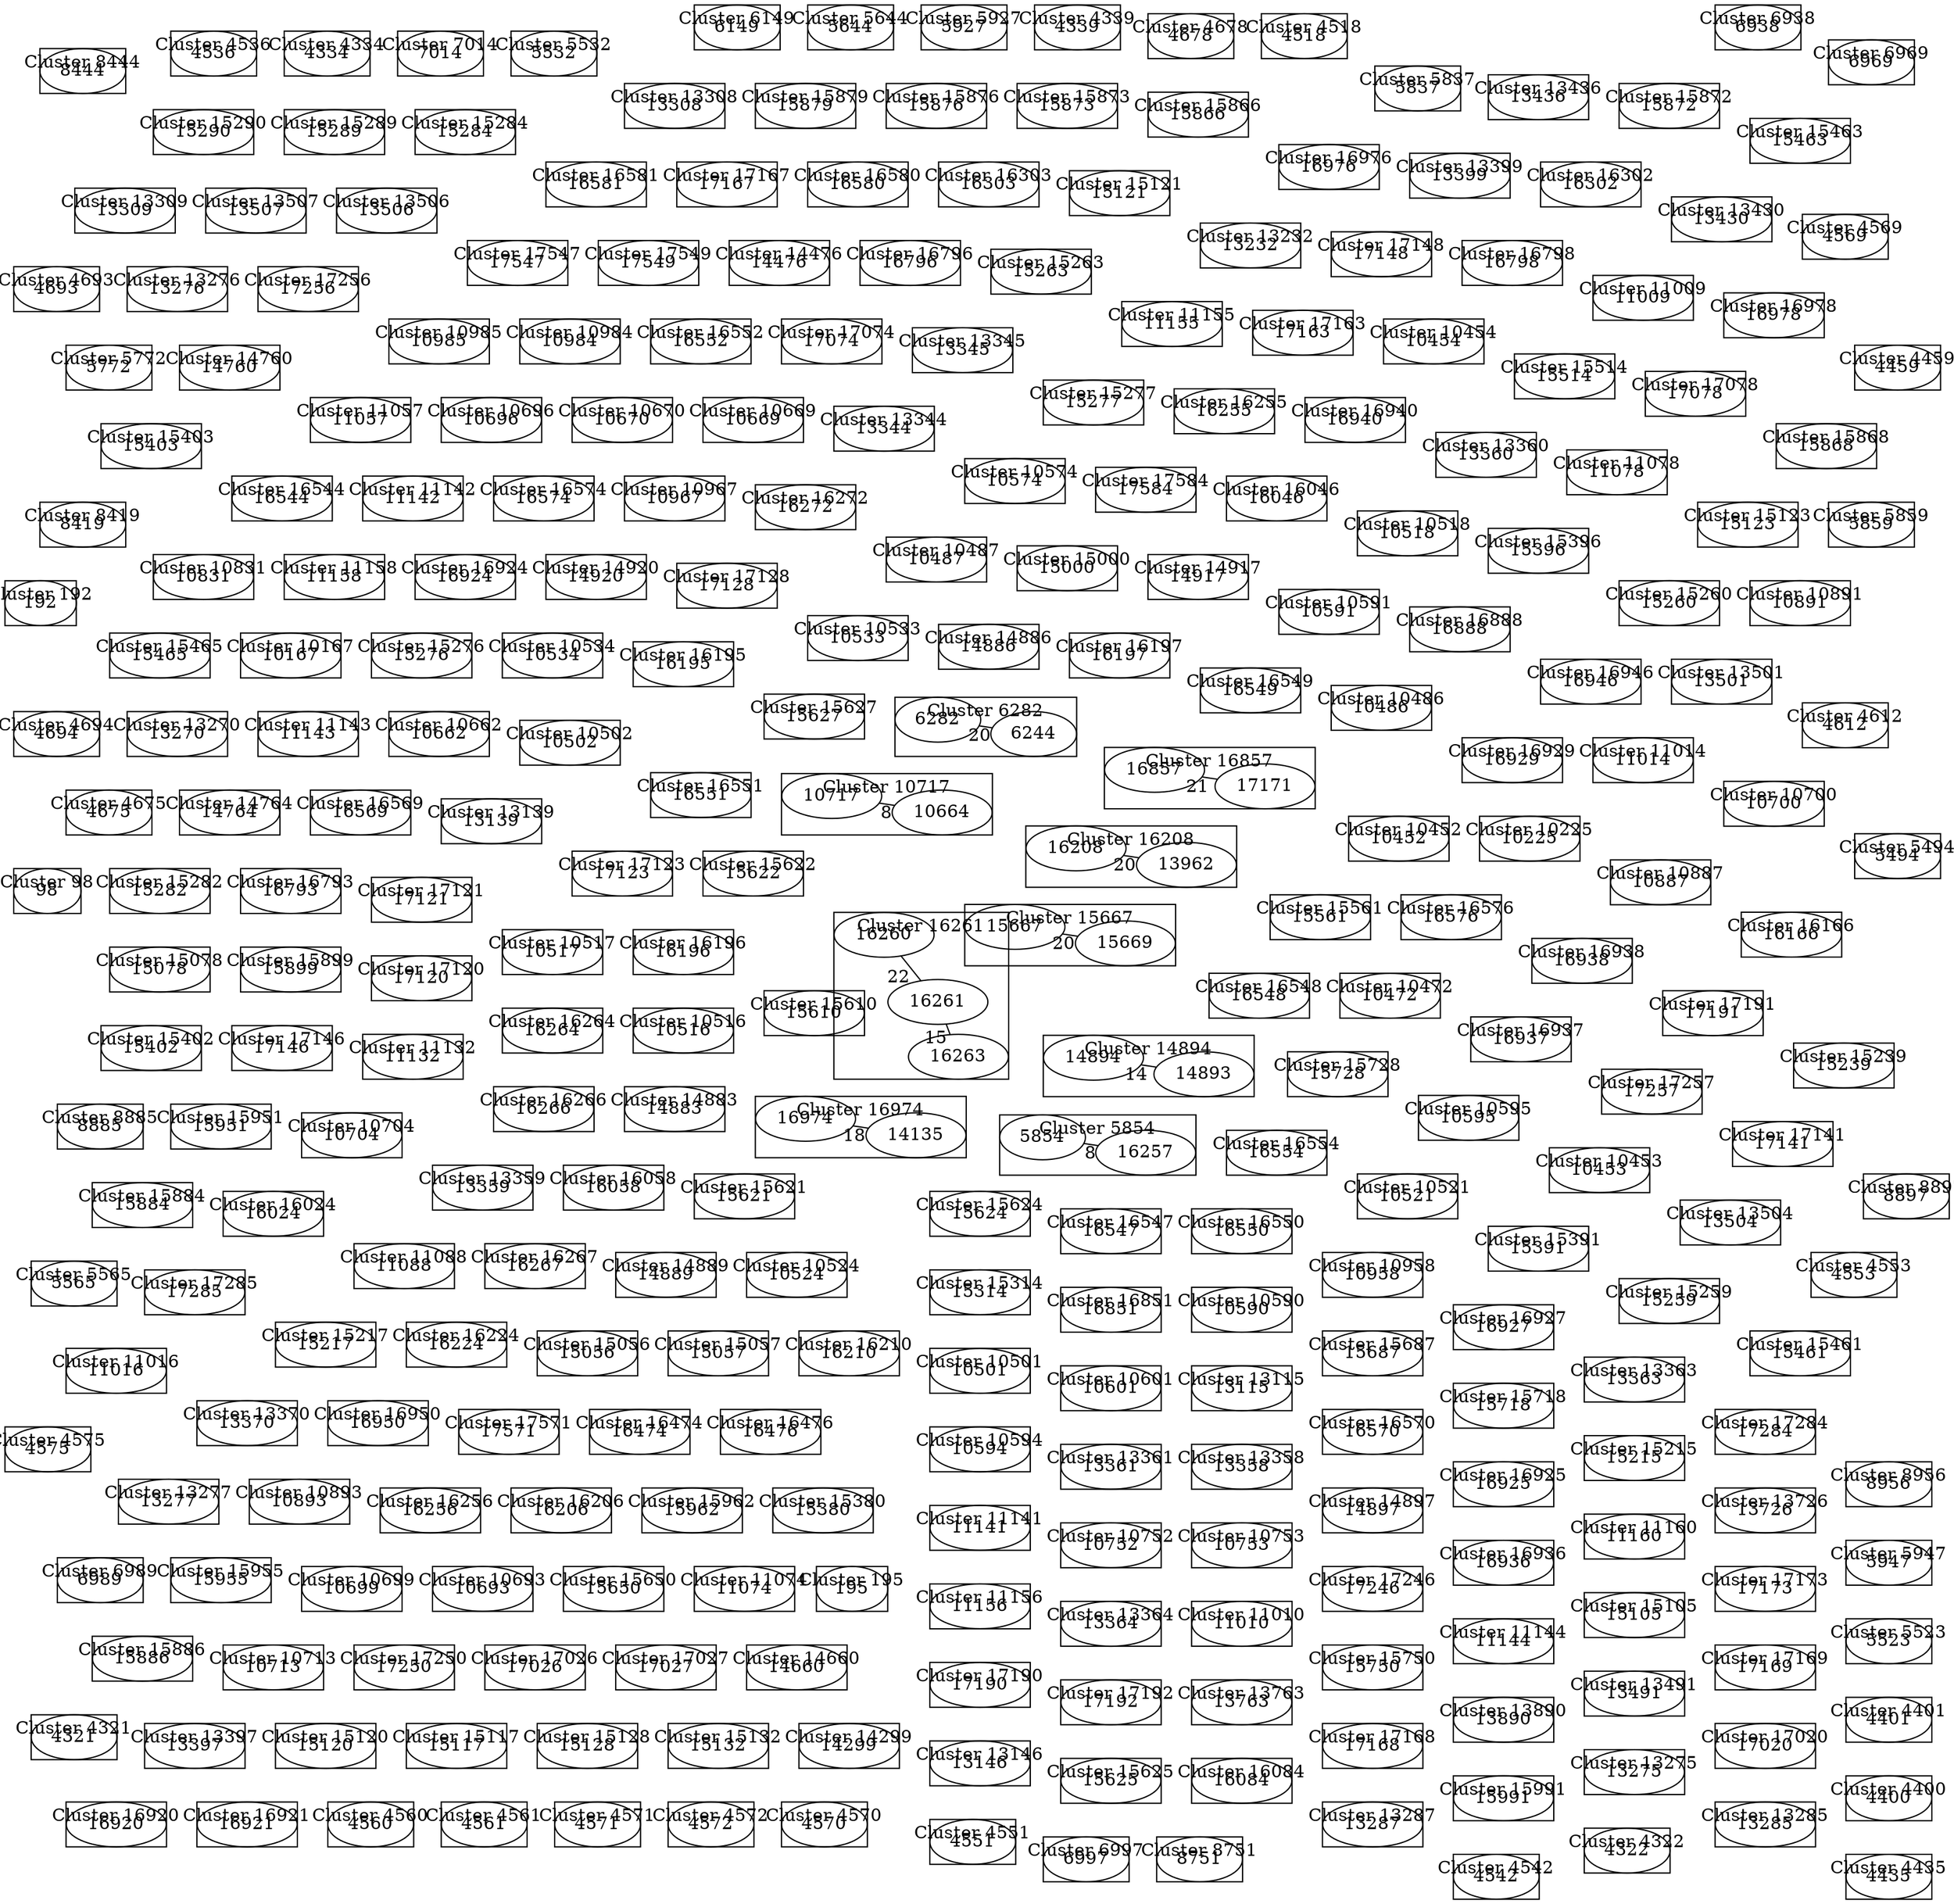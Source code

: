 graph MST {
  layout=neato;
  overlap=false;
  subgraph cluster_0 {
    label="Cluster 5772";
    5772;
  }
  subgraph cluster_1 {
    label="Cluster 15610";
    15610;
  }
  subgraph cluster_2 {
    label="Cluster 15622";
    15622;
  }
  subgraph cluster_3 {
    label="Cluster 15621";
    15621;
  }
  subgraph cluster_4 {
    label="Cluster 15627";
    15627;
  }
  subgraph cluster_5 {
    label="Cluster 15624";
    15624;
  }
  subgraph cluster_6 {
    label="Cluster 16547";
    16547;
  }
  subgraph cluster_7 {
    label="Cluster 16550";
    16550;
  }
  subgraph cluster_8 {
    label="Cluster 16549";
    16549;
  }
  subgraph cluster_9 {
    label="Cluster 16548";
    16548;
  }
  subgraph cluster_10 {
    label="Cluster 16551";
    16551;
  }
  subgraph cluster_11 {
    label="Cluster 16554";
    16554;
  }
  subgraph cluster_12 {
    label="Cluster 16195";
    16195;
  }
  subgraph cluster_13 {
    label="Cluster 16196";
    16196;
  }
  subgraph cluster_14 {
    label="Cluster 10516";
    10516;
  }
  subgraph cluster_15 {
    label="Cluster 16197";
    16197;
  }
  subgraph cluster_16 {
    label="Cluster 14883";
    14883;
  }
  subgraph cluster_17 {
    label="Cluster 14886";
    14886;
  }
  subgraph cluster_18 {
    label="Cluster 4675";
    4675;
  }
  subgraph cluster_19 {
    label="Cluster 14889";
    14889;
  }
  subgraph cluster_20 {
    label="Cluster 10524";
    10524;
  }
  subgraph cluster_21 {
    label="Cluster 10533";
    10533;
  }
  subgraph cluster_22 {
    label="Cluster 15314";
    15314;
  }
  subgraph cluster_23 {
    label="Cluster 15561";
    15561;
  }
  subgraph cluster_24 {
    label="Cluster 4560";
    4560;
  }
  subgraph cluster_25 {
    label="Cluster 4561";
    4561;
  }
  subgraph cluster_26 {
    label="Cluster 4571";
    4571;
  }
  subgraph cluster_27 {
    label="Cluster 4572";
    4572;
  }
  subgraph cluster_28 {
    label="Cluster 4570";
    4570;
  }
  subgraph cluster_29 {
    label="Cluster 4612";
    4612;
  }
  subgraph cluster_30 {
    label="Cluster 4569";
    4569;
  }
  subgraph cluster_31 {
    label="Cluster 16851";
    16851;
  }
  subgraph cluster_32 {
    label="Cluster 10590";
    10590;
  }
  subgraph cluster_33 {
    label="Cluster 10591";
    10591;
  }
  subgraph cluster_34 {
    label="Cluster 15728";
    15728;
  }
  subgraph cluster_35 {
    label="Cluster 17123";
    17123;
  }
  subgraph cluster_36 {
    label="Cluster 16058";
    16058;
  }
  subgraph cluster_37 {
    label="Cluster 17128";
    17128;
  }
  subgraph cluster_38 {
    label="Cluster 5837";
    5837;
  }
  subgraph cluster_39 {
    label="Cluster 14917";
    14917;
  }
  subgraph cluster_40 {
    label="Cluster 14920";
    14920;
  }
  subgraph cluster_41 {
    label="Cluster 15667";
    15667;
    15669;
  }
  subgraph cluster_43 {
    label="Cluster 15687";
    15687;
  }
  subgraph cluster_44 {
    label="Cluster 10958";
    10958;
  }
  subgraph cluster_45 {
    label="Cluster 8885";
    8885;
  }
  subgraph cluster_46 {
    label="Cluster 15000";
    15000;
  }
  subgraph cluster_47 {
    label="Cluster 15056";
    15056;
  }
  subgraph cluster_48 {
    label="Cluster 15057";
    15057;
  }
  subgraph cluster_49 {
    label="Cluster 16208";
    16208;
    13962;
  }
  subgraph cluster_51 {
    label="Cluster 16210";
    16210;
  }
  subgraph cluster_52 {
    label="Cluster 6989";
    6989;
  }
  subgraph cluster_53 {
    label="Cluster 10486";
    10486;
  }
  subgraph cluster_54 {
    label="Cluster 10487";
    10487;
  }
  subgraph cluster_55 {
    label="Cluster 10501";
    10501;
  }
  subgraph cluster_56 {
    label="Cluster 10472";
    10472;
  }
  subgraph cluster_57 {
    label="Cluster 10502";
    10502;
  }
  subgraph cluster_58 {
    label="Cluster 10452";
    10452;
  }
  subgraph cluster_59 {
    label="Cluster 10601";
    10601;
  }
  subgraph cluster_60 {
    label="Cluster 13115";
    13115;
  }
  subgraph cluster_61 {
    label="Cluster 10521";
    10521;
  }
  subgraph cluster_62 {
    label="Cluster 10518";
    10518;
  }
  subgraph cluster_63 {
    label="Cluster 10534";
    10534;
  }
  subgraph cluster_64 {
    label="Cluster 10517";
    10517;
  }
  subgraph cluster_66 {
    label="Cluster 16261";
    16260;
    16261;
    16263;
  }
  subgraph cluster_68 {
    label="Cluster 4551";
    4551;
  }
  subgraph cluster_69 {
    label="Cluster 16264";
    16264;
  }
  subgraph cluster_70 {
    label="Cluster 4553";
    4553;
  }
  subgraph cluster_71 {
    label="Cluster 16266";
    16266;
  }
  subgraph cluster_72 {
    label="Cluster 16267";
    16267;
  }
  subgraph cluster_73 {
    label="Cluster 16272";
    16272;
  }
  subgraph cluster_74 {
    label="Cluster 16046";
    16046;
  }
  subgraph cluster_75 {
    label="Cluster 10967";
    10967;
  }
  subgraph cluster_76 {
    label="Cluster 16574";
    16574;
  }
  subgraph cluster_77 {
    label="Cluster 16570";
    16570;
  }
  subgraph cluster_78 {
    label="Cluster 16576";
    16576;
  }
  subgraph cluster_79 {
    label="Cluster 17584";
    17584;
  }
  subgraph cluster_80 {
    label="Cluster 17571";
    17571;
  }
  subgraph cluster_81 {
    label="Cluster 16474";
    16474;
  }
  subgraph cluster_82 {
    label="Cluster 16476";
    16476;
  }
  subgraph cluster_83 {
    label="Cluster 16888";
    16888;
  }
  subgraph cluster_84 {
    label="Cluster 10574";
    10574;
  }
  subgraph cluster_85 {
    label="Cluster 10594";
    10594;
  }
  subgraph cluster_86 {
    label="Cluster 10595";
    10595;
  }
  subgraph cluster_87 {
    label="Cluster 13139";
    13139;
  }
  subgraph cluster_88 {
    label="Cluster 4322";
    4322;
  }
  subgraph cluster_89 {
    label="Cluster 8444";
    8444;
  }
  subgraph cluster_90 {
    label="Cluster 8419";
    8419;
  }
  subgraph cluster_91 {
    label="Cluster 13359";
    13359;
  }
  subgraph cluster_92 {
    label="Cluster 13361";
    13361;
  }
  subgraph cluster_93 {
    label="Cluster 13358";
    13358;
  }
  subgraph cluster_94 {
    label="Cluster 13360";
    13360;
  }
  subgraph cluster_95 {
    label="Cluster 16924";
    16924;
  }
  subgraph cluster_96 {
    label="Cluster 16925";
    16925;
  }
  subgraph cluster_97 {
    label="Cluster 15718";
    15718;
  }
  subgraph cluster_98 {
    label="Cluster 16927";
    16927;
  }
  subgraph cluster_99 {
    label="Cluster 98";
    98;
  }
  subgraph cluster_100 {
    label="Cluster 16224";
    16224;
  }
  subgraph cluster_101 {
    label="Cluster 16929";
    16929;
  }
  subgraph cluster_102 {
    label="Cluster 6997";
    6997;
  }
  subgraph cluster_103 {
    label="Cluster 13344";
    13344;
  }
  subgraph cluster_104 {
    label="Cluster 16937";
    16937;
  }
  subgraph cluster_105 {
    label="Cluster 16940";
    16940;
  }
  subgraph cluster_106 {
    label="Cluster 8751";
    8751;
  }
  subgraph cluster_107 {
    label="Cluster 10669";
    10669;
  }
  subgraph cluster_108 {
    label="Cluster 10670";
    10670;
  }
  subgraph cluster_109 {
    label="Cluster 10696";
    10696;
  }
  subgraph cluster_110 {
    label="Cluster 10662";
    10662;
  }
  subgraph cluster_111 {
    label="Cluster 14894";
    14894;
    14893;
  }
  subgraph cluster_113 {
    label="Cluster 14897";
    14897;
  }
  subgraph cluster_114 {
    label="Cluster 10225";
    10225;
  }
  subgraph cluster_115 {
    label="Cluster 16255";
    16255;
  }
  subgraph cluster_116 {
    label="Cluster 16256";
    16256;
  }
  subgraph cluster_117 {
    label="Cluster 5854";
    5854;
    16257;
  }
  subgraph cluster_119 {
    label="Cluster 5859";
    5859;
  }
  subgraph cluster_120 {
    label="Cluster 6969";
    6969;
  }
  subgraph cluster_121 {
    label="Cluster 16206";
    16206;
  }
  subgraph cluster_122 {
    label="Cluster 15962";
    15962;
  }
  subgraph cluster_123 {
    label="Cluster 15380";
    15380;
  }
  subgraph cluster_124 {
    label="Cluster 5565";
    5565;
  }
  subgraph cluster_125 {
    label="Cluster 4321";
    4321;
  }
  subgraph cluster_126 {
    label="Cluster 15391";
    15391;
  }
  subgraph cluster_127 {
    label="Cluster 15396";
    15396;
  }
  subgraph cluster_128 {
    label="Cluster 5532";
    5532;
  }
  subgraph cluster_129 {
    label="Cluster 7014";
    7014;
  }
  subgraph cluster_130 {
    label="Cluster 15277";
    15277;
  }
  subgraph cluster_131 {
    label="Cluster 15276";
    15276;
  }
  subgraph cluster_132 {
    label="Cluster 17121";
    17121;
  }
  subgraph cluster_133 {
    label="Cluster 17120";
    17120;
  }
  subgraph cluster_134 {
    label="Cluster 11141";
    11141;
  }
  subgraph cluster_135 {
    label="Cluster 11142";
    11142;
  }
  subgraph cluster_136 {
    label="Cluster 11132";
    11132;
  }
  subgraph cluster_137 {
    label="Cluster 11088";
    11088;
  }
  subgraph cluster_138 {
    label="Cluster 10752";
    10752;
  }
  subgraph cluster_139 {
    label="Cluster 10753";
    10753;
  }
  subgraph cluster_140 {
    label="Cluster 4334";
    4334;
  }
  subgraph cluster_141 {
    label="Cluster 4536";
    4536;
  }
  subgraph cluster_142 {
    label="Cluster 4542";
    4542;
  }
  subgraph cluster_143 {
    label="Cluster 15514";
    15514;
  }
  subgraph cluster_144 {
    label="Cluster 16936";
    16936;
  }
  subgraph cluster_145 {
    label="Cluster 16938";
    16938;
  }
  subgraph cluster_146 {
    label="Cluster 16950";
    16950;
  }
  subgraph cluster_147 {
    label="Cluster 16946";
    16946;
  }
  subgraph cluster_148 {
    label="Cluster 13345";
    13345;
  }
  subgraph cluster_149 {
    label="Cluster 10453";
    10453;
  }
  subgraph cluster_150 {
    label="Cluster 10454";
    10454;
  }
  subgraph cluster_151 {
    label="Cluster 195";
    195;
  }
  subgraph cluster_152 {
    label="Cluster 17074";
    17074;
  }
  subgraph cluster_153 {
    label="Cluster 192";
    192;
  }
  subgraph cluster_154 {
    label="Cluster 16552";
    16552;
  }
  subgraph cluster_155 {
    label="Cluster 10984";
    10984;
  }
  subgraph cluster_156 {
    label="Cluster 10985";
    10985;
  }
  subgraph cluster_157 {
    label="Cluster 11057";
    11057;
  }
  subgraph cluster_158 {
    label="Cluster 16569";
    16569;
  }
  subgraph cluster_159 {
    label="Cluster 17246";
    17246;
  }
  subgraph cluster_160 {
    label="Cluster 17163";
    17163;
  }
  subgraph cluster_161 {
    label="Cluster 10704";
    10704;
  }
  subgraph cluster_162 {
    label="Cluster 10699";
    10699;
  }
  subgraph cluster_163 {
    label="Cluster 10693";
    10693;
  }
  subgraph cluster_164 {
    label="Cluster 15650";
    15650;
  }
  subgraph cluster_165 {
    label="Cluster 10717";
    10717;
    10664;
  }
  subgraph cluster_167 {
    label="Cluster 11074";
    11074;
  }
  subgraph cluster_168 {
    label="Cluster 11078";
    11078;
  }
  subgraph cluster_169 {
    label="Cluster 11155";
    11155;
  }
  subgraph cluster_170 {
    label="Cluster 11156";
    11156;
  }
  subgraph cluster_171 {
    label="Cluster 11158";
    11158;
  }
  subgraph cluster_172 {
    label="Cluster 15105";
    15105;
  }
  subgraph cluster_173 {
    label="Cluster 11160";
    11160;
  }
  subgraph cluster_174 {
    label="Cluster 15215";
    15215;
  }
  subgraph cluster_175 {
    label="Cluster 13363";
    13363;
  }
  subgraph cluster_176 {
    label="Cluster 15217";
    15217;
  }
  subgraph cluster_177 {
    label="Cluster 13364";
    13364;
  }
  subgraph cluster_178 {
    label="Cluster 11010";
    11010;
  }
  subgraph cluster_179 {
    label="Cluster 11014";
    11014;
  }
  subgraph cluster_180 {
    label="Cluster 11009";
    11009;
  }
  subgraph cluster_181 {
    label="Cluster 17257";
    17257;
  }
  subgraph cluster_182 {
    label="Cluster 17256";
    17256;
  }
  subgraph cluster_183 {
    label="Cluster 11143";
    11143;
  }
  subgraph cluster_184 {
    label="Cluster 11144";
    11144;
  }
  subgraph cluster_185 {
    label="Cluster 10887";
    10887;
  }
  subgraph cluster_186 {
    label="Cluster 10893";
    10893;
  }
  subgraph cluster_187 {
    label="Cluster 15259";
    15259;
  }
  subgraph cluster_188 {
    label="Cluster 4435";
    4435;
  }
  subgraph cluster_189 {
    label="Cluster 4400";
    4400;
  }
  subgraph cluster_190 {
    label="Cluster 15260";
    15260;
  }
  subgraph cluster_191 {
    label="Cluster 4401";
    4401;
  }
  subgraph cluster_192 {
    label="Cluster 5523";
    5523;
  }
  subgraph cluster_193 {
    label="Cluster 15263";
    15263;
  }
  subgraph cluster_194 {
    label="Cluster 10167";
    10167;
  }
  subgraph cluster_195 {
    label="Cluster 16793";
    16793;
  }
  subgraph cluster_196 {
    label="Cluster 15899";
    15899;
  }
  subgraph cluster_197 {
    label="Cluster 16798";
    16798;
  }
  subgraph cluster_198 {
    label="Cluster 16796";
    16796;
  }
  subgraph cluster_199 {
    label="Cluster 6282";
    6282;
    6244;
  }
  subgraph cluster_201 {
    label="Cluster 14476";
    14476;
  }
  subgraph cluster_202 {
    label="Cluster 17549";
    17549;
  }
  subgraph cluster_203 {
    label="Cluster 17547";
    17547;
  }
  subgraph cluster_204 {
    label="Cluster 16544";
    16544;
  }
  subgraph cluster_205 {
    label="Cluster 17146";
    17146;
  }
  subgraph cluster_206 {
    label="Cluster 15750";
    15750;
  }
  subgraph cluster_207 {
    label="Cluster 17148";
    17148;
  }
  subgraph cluster_208 {
    label="Cluster 16024";
    16024;
  }
  subgraph cluster_209 {
    label="Cluster 10713";
    10713;
  }
  subgraph cluster_210 {
    label="Cluster 5947";
    5947;
  }
  subgraph cluster_211 {
    label="Cluster 17250";
    17250;
  }
  subgraph cluster_212 {
    label="Cluster 17026";
    17026;
  }
  subgraph cluster_213 {
    label="Cluster 17027";
    17027;
  }
  subgraph cluster_214 {
    label="Cluster 14660";
    14660;
  }
  subgraph cluster_215 {
    label="Cluster 17078";
    17078;
  }
  subgraph cluster_216 {
    label="Cluster 13232";
    13232;
  }
  subgraph cluster_217 {
    label="Cluster 17190";
    17190;
  }
  subgraph cluster_218 {
    label="Cluster 13491";
    13491;
  }
  subgraph cluster_219 {
    label="Cluster 17191";
    17191;
  }
  subgraph cluster_220 {
    label="Cluster 13370";
    13370;
  }
  subgraph cluster_221 {
    label="Cluster 17192";
    17192;
  }
  subgraph cluster_222 {
    label="Cluster 13763";
    13763;
  }
  subgraph cluster_223 {
    label="Cluster 8956";
    8956;
  }
  subgraph cluster_224 {
    label="Cluster 13501";
    13501;
  }
  subgraph cluster_225 {
    label="Cluster 13430";
    13430;
  }
  subgraph cluster_226 {
    label="Cluster 4693";
    4693;
  }
  subgraph cluster_227 {
    label="Cluster 13504";
    13504;
  }
  subgraph cluster_228 {
    label="Cluster 4694";
    4694;
  }
  subgraph cluster_229 {
    label="Cluster 13506";
    13506;
  }
  subgraph cluster_230 {
    label="Cluster 5494";
    5494;
  }
  subgraph cluster_231 {
    label="Cluster 4459";
    4459;
  }
  subgraph cluster_232 {
    label="Cluster 13507";
    13507;
  }
  subgraph cluster_233 {
    label="Cluster 4518";
    4518;
  }
  subgraph cluster_234 {
    label="Cluster 14760";
    14760;
  }
  subgraph cluster_235 {
    label="Cluster 4678";
    4678;
  }
  subgraph cluster_236 {
    label="Cluster 14764";
    14764;
  }
  subgraph cluster_237 {
    label="Cluster 4575";
    4575;
  }
  subgraph cluster_238 {
    label="Cluster 13890";
    13890;
  }
  subgraph cluster_239 {
    label="Cluster 15951";
    15951;
  }
  subgraph cluster_240 {
    label="Cluster 15955";
    15955;
  }
  subgraph cluster_241 {
    label="Cluster 15123";
    15123;
  }
  subgraph cluster_242 {
    label="Cluster 15121";
    15121;
  }
  subgraph cluster_243 {
    label="Cluster 16302";
    16302;
  }
  subgraph cluster_244 {
    label="Cluster 16303";
    16303;
  }
  subgraph cluster_245 {
    label="Cluster 16580";
    16580;
  }
  subgraph cluster_246 {
    label="Cluster 17167";
    17167;
  }
  subgraph cluster_247 {
    label="Cluster 16581";
    16581;
  }
  subgraph cluster_248 {
    label="Cluster 10831";
    10831;
  }
  subgraph cluster_249 {
    label="Cluster 17168";
    17168;
  }
  subgraph cluster_250 {
    label="Cluster 17020";
    17020;
  }
  subgraph cluster_251 {
    label="Cluster 17169";
    17169;
  }
  subgraph cluster_252 {
    label="Cluster 16857";
    16857;
    17171;
  }
  subgraph cluster_254 {
    label="Cluster 17173";
    17173;
  }
  subgraph cluster_255 {
    label="Cluster 8897";
    8897;
  }
  subgraph cluster_256 {
    label="Cluster 13726";
    13726;
  }
  subgraph cluster_257 {
    label="Cluster 17284";
    17284;
  }
  subgraph cluster_258 {
    label="Cluster 13399";
    13399;
  }
  subgraph cluster_259 {
    label="Cluster 17285";
    17285;
  }
  subgraph cluster_260 {
    label="Cluster 13397";
    13397;
  }
  subgraph cluster_261 {
    label="Cluster 15120";
    15120;
  }
  subgraph cluster_262 {
    label="Cluster 15117";
    15117;
  }
  subgraph cluster_263 {
    label="Cluster 15128";
    15128;
  }
  subgraph cluster_264 {
    label="Cluster 15132";
    15132;
  }
  subgraph cluster_265 {
    label="Cluster 14299";
    14299;
  }
  subgraph cluster_266 {
    label="Cluster 10700";
    10700;
  }
  subgraph cluster_267 {
    label="Cluster 16974";
    16974;
    14135;
  }
  subgraph cluster_269 {
    label="Cluster 16978";
    16978;
  }
  subgraph cluster_270 {
    label="Cluster 16976";
    16976;
  }
  subgraph cluster_271 {
    label="Cluster 13146";
    13146;
  }
  subgraph cluster_272 {
    label="Cluster 6938";
    6938;
  }
  subgraph cluster_273 {
    label="Cluster 17141";
    17141;
  }
  subgraph cluster_274 {
    label="Cluster 13276";
    13276;
  }
  subgraph cluster_275 {
    label="Cluster 13270";
    13270;
  }
  subgraph cluster_276 {
    label="Cluster 13275";
    13275;
  }
  subgraph cluster_277 {
    label="Cluster 16166";
    16166;
  }
  subgraph cluster_278 {
    label="Cluster 13277";
    13277;
  }
  subgraph cluster_279 {
    label="Cluster 4339";
    4339;
  }
  subgraph cluster_280 {
    label="Cluster 15625";
    15625;
  }
  subgraph cluster_281 {
    label="Cluster 16084";
    16084;
  }
  subgraph cluster_282 {
    label="Cluster 15461";
    15461;
  }
  subgraph cluster_283 {
    label="Cluster 10891";
    10891;
  }
  subgraph cluster_284 {
    label="Cluster 15463";
    15463;
  }
  subgraph cluster_285 {
    label="Cluster 15465";
    15465;
  }
  subgraph cluster_286 {
    label="Cluster 15282";
    15282;
  }
  subgraph cluster_287 {
    label="Cluster 15078";
    15078;
  }
  subgraph cluster_288 {
    label="Cluster 5927";
    5927;
  }
  subgraph cluster_289 {
    label="Cluster 15284";
    15284;
  }
  subgraph cluster_290 {
    label="Cluster 15289";
    15289;
  }
  subgraph cluster_291 {
    label="Cluster 15290";
    15290;
  }
  subgraph cluster_292 {
    label="Cluster 15403";
    15403;
  }
  subgraph cluster_293 {
    label="Cluster 15402";
    15402;
  }
  subgraph cluster_294 {
    label="Cluster 15991";
    15991;
  }
  subgraph cluster_295 {
    label="Cluster 5644";
    5644;
  }
  subgraph cluster_296 {
    label="Cluster 15884";
    15884;
  }
  subgraph cluster_297 {
    label="Cluster 15886";
    15886;
  }
  subgraph cluster_298 {
    label="Cluster 15868";
    15868;
  }
  subgraph cluster_299 {
    label="Cluster 15866";
    15866;
  }
  subgraph cluster_300 {
    label="Cluster 15872";
    15872;
  }
  subgraph cluster_301 {
    label="Cluster 15873";
    15873;
  }
  subgraph cluster_302 {
    label="Cluster 15876";
    15876;
  }
  subgraph cluster_303 {
    label="Cluster 15879";
    15879;
  }
  subgraph cluster_304 {
    label="Cluster 13308";
    13308;
  }
  subgraph cluster_305 {
    label="Cluster 13309";
    13309;
  }
  subgraph cluster_306 {
    label="Cluster 13287";
    13287;
  }
  subgraph cluster_307 {
    label="Cluster 13285";
    13285;
  }
  subgraph cluster_308 {
    label="Cluster 15239";
    15239;
  }
  subgraph cluster_309 {
    label="Cluster 13436";
    13436;
  }
  subgraph cluster_310 {
    label="Cluster 11016";
    11016;
  }
  subgraph cluster_311 {
    label="Cluster 16920";
    16920;
  }
  subgraph cluster_312 {
    label="Cluster 16921";
    16921;
  }
  subgraph cluster_313 {
    label="Cluster 6149";
    6149;
  }
  5854 -- 16257 [label="8", len=0.08];
  10717 -- 10664 [label="8", len=0.08];
  14894 -- 14893 [label="14", len=0.14];
  16261 -- 16263 [label="15", len=0.15];
  16974 -- 14135 [label="18", len=0.18];
  6282 -- 6244 [label="20", len=0.2];
  15667 -- 15669 [label="20", len=0.2];
  16208 -- 13962 [label="20", len=0.2];
  16857 -- 17171 [label="21", len=0.21];
  16260 -- 16261 [label="22", len=0.22];
}
